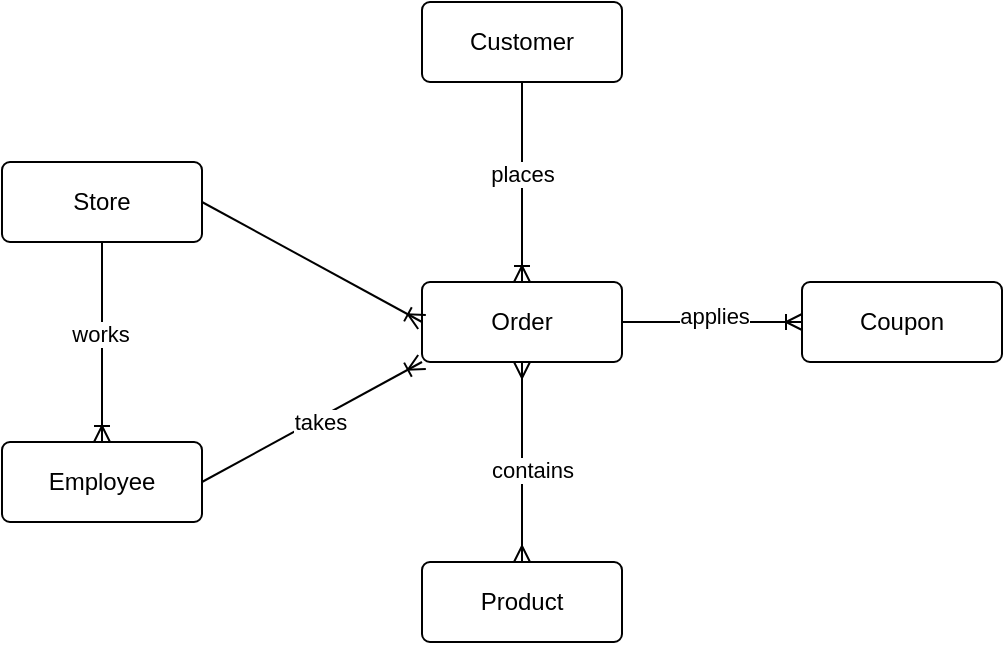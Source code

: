 <mxfile version="24.6.3" type="github">
  <diagram id="R2lEEEUBdFMjLlhIrx00" name="Page-1">
    <mxGraphModel dx="1050" dy="570" grid="1" gridSize="10" guides="1" tooltips="1" connect="1" arrows="1" fold="1" page="1" pageScale="1" pageWidth="850" pageHeight="1100" math="0" shadow="0" extFonts="Permanent Marker^https://fonts.googleapis.com/css?family=Permanent+Marker">
      <root>
        <mxCell id="0" />
        <mxCell id="1" parent="0" />
        <mxCell id="wm51I52nDYN1m19-uYru-1" value="Store" style="rounded=1;arcSize=10;whiteSpace=wrap;html=1;align=center;" vertex="1" parent="1">
          <mxGeometry x="100" y="270" width="100" height="40" as="geometry" />
        </mxCell>
        <mxCell id="wm51I52nDYN1m19-uYru-2" value="Customer" style="rounded=1;arcSize=10;whiteSpace=wrap;html=1;align=center;" vertex="1" parent="1">
          <mxGeometry x="310" y="190" width="100" height="40" as="geometry" />
        </mxCell>
        <mxCell id="wm51I52nDYN1m19-uYru-3" value="Employee" style="rounded=1;arcSize=10;whiteSpace=wrap;html=1;align=center;" vertex="1" parent="1">
          <mxGeometry x="100" y="410" width="100" height="40" as="geometry" />
        </mxCell>
        <mxCell id="wm51I52nDYN1m19-uYru-4" value="Product" style="rounded=1;arcSize=10;whiteSpace=wrap;html=1;align=center;" vertex="1" parent="1">
          <mxGeometry x="310" y="470" width="100" height="40" as="geometry" />
        </mxCell>
        <mxCell id="wm51I52nDYN1m19-uYru-5" value="Order" style="rounded=1;arcSize=10;whiteSpace=wrap;html=1;align=center;" vertex="1" parent="1">
          <mxGeometry x="310" y="330" width="100" height="40" as="geometry" />
        </mxCell>
        <mxCell id="wm51I52nDYN1m19-uYru-6" value="Coupon" style="rounded=1;arcSize=10;whiteSpace=wrap;html=1;align=center;" vertex="1" parent="1">
          <mxGeometry x="500" y="330" width="100" height="40" as="geometry" />
        </mxCell>
        <mxCell id="wm51I52nDYN1m19-uYru-7" value="" style="fontSize=12;html=1;endArrow=ERoneToMany;rounded=0;" edge="1" parent="1" target="wm51I52nDYN1m19-uYru-3">
          <mxGeometry width="100" height="100" relative="1" as="geometry">
            <mxPoint x="150" y="310" as="sourcePoint" />
            <mxPoint x="480" y="390" as="targetPoint" />
          </mxGeometry>
        </mxCell>
        <mxCell id="wm51I52nDYN1m19-uYru-8" value="works" style="edgeLabel;html=1;align=center;verticalAlign=middle;resizable=0;points=[];" vertex="1" connectable="0" parent="wm51I52nDYN1m19-uYru-7">
          <mxGeometry x="-0.084" y="-1" relative="1" as="geometry">
            <mxPoint as="offset" />
          </mxGeometry>
        </mxCell>
        <mxCell id="wm51I52nDYN1m19-uYru-9" value="" style="fontSize=12;html=1;endArrow=ERoneToMany;rounded=0;entryX=0.5;entryY=0;entryDx=0;entryDy=0;exitX=0.5;exitY=1;exitDx=0;exitDy=0;" edge="1" parent="1" source="wm51I52nDYN1m19-uYru-2" target="wm51I52nDYN1m19-uYru-5">
          <mxGeometry width="100" height="100" relative="1" as="geometry">
            <mxPoint x="330" y="330" as="sourcePoint" />
            <mxPoint x="480" y="310" as="targetPoint" />
          </mxGeometry>
        </mxCell>
        <mxCell id="wm51I52nDYN1m19-uYru-10" value="places" style="edgeLabel;html=1;align=center;verticalAlign=middle;resizable=0;points=[];" vertex="1" connectable="0" parent="wm51I52nDYN1m19-uYru-9">
          <mxGeometry x="-0.084" relative="1" as="geometry">
            <mxPoint as="offset" />
          </mxGeometry>
        </mxCell>
        <mxCell id="wm51I52nDYN1m19-uYru-13" value="" style="fontSize=12;html=1;endArrow=ERoneToMany;rounded=0;exitX=1;exitY=0.5;exitDx=0;exitDy=0;entryX=0;entryY=0.5;entryDx=0;entryDy=0;" edge="1" parent="1" source="wm51I52nDYN1m19-uYru-5" target="wm51I52nDYN1m19-uYru-6">
          <mxGeometry width="100" height="100" relative="1" as="geometry">
            <mxPoint x="380" y="410" as="sourcePoint" />
            <mxPoint x="480" y="310" as="targetPoint" />
          </mxGeometry>
        </mxCell>
        <mxCell id="wm51I52nDYN1m19-uYru-14" value="applies&lt;div&gt;&lt;br&gt;&lt;/div&gt;" style="edgeLabel;html=1;align=center;verticalAlign=middle;resizable=0;points=[];" vertex="1" connectable="0" parent="wm51I52nDYN1m19-uYru-13">
          <mxGeometry x="0.009" y="-4" relative="1" as="geometry">
            <mxPoint as="offset" />
          </mxGeometry>
        </mxCell>
        <mxCell id="wm51I52nDYN1m19-uYru-15" value="" style="fontSize=12;html=1;endArrow=ERoneToMany;rounded=0;exitX=1;exitY=0.5;exitDx=0;exitDy=0;entryX=0;entryY=0.5;entryDx=0;entryDy=0;" edge="1" parent="1" source="wm51I52nDYN1m19-uYru-1" target="wm51I52nDYN1m19-uYru-5">
          <mxGeometry width="100" height="100" relative="1" as="geometry">
            <mxPoint x="370" y="350" as="sourcePoint" />
            <mxPoint x="470" y="250" as="targetPoint" />
          </mxGeometry>
        </mxCell>
        <mxCell id="wm51I52nDYN1m19-uYru-17" value="" style="fontSize=12;html=1;endArrow=ERoneToMany;rounded=0;exitX=1;exitY=0.5;exitDx=0;exitDy=0;entryX=0;entryY=1;entryDx=0;entryDy=0;" edge="1" parent="1" source="wm51I52nDYN1m19-uYru-3" target="wm51I52nDYN1m19-uYru-5">
          <mxGeometry width="100" height="100" relative="1" as="geometry">
            <mxPoint x="370" y="350" as="sourcePoint" />
            <mxPoint x="470" y="250" as="targetPoint" />
          </mxGeometry>
        </mxCell>
        <mxCell id="wm51I52nDYN1m19-uYru-18" value="takes" style="edgeLabel;html=1;align=center;verticalAlign=middle;resizable=0;points=[];" vertex="1" connectable="0" parent="wm51I52nDYN1m19-uYru-17">
          <mxGeometry x="0.053" y="-2" relative="1" as="geometry">
            <mxPoint as="offset" />
          </mxGeometry>
        </mxCell>
        <mxCell id="wm51I52nDYN1m19-uYru-19" value="" style="fontSize=12;html=1;endArrow=ERmany;startArrow=ERmany;rounded=0;exitX=0.5;exitY=0;exitDx=0;exitDy=0;entryX=0.5;entryY=1;entryDx=0;entryDy=0;" edge="1" parent="1" source="wm51I52nDYN1m19-uYru-4" target="wm51I52nDYN1m19-uYru-5">
          <mxGeometry width="100" height="100" relative="1" as="geometry">
            <mxPoint x="380" y="410" as="sourcePoint" />
            <mxPoint x="480" y="310" as="targetPoint" />
          </mxGeometry>
        </mxCell>
        <mxCell id="wm51I52nDYN1m19-uYru-20" value="contains" style="edgeLabel;html=1;align=center;verticalAlign=middle;resizable=0;points=[];" vertex="1" connectable="0" parent="wm51I52nDYN1m19-uYru-19">
          <mxGeometry x="-0.076" y="-5" relative="1" as="geometry">
            <mxPoint as="offset" />
          </mxGeometry>
        </mxCell>
      </root>
    </mxGraphModel>
  </diagram>
</mxfile>

